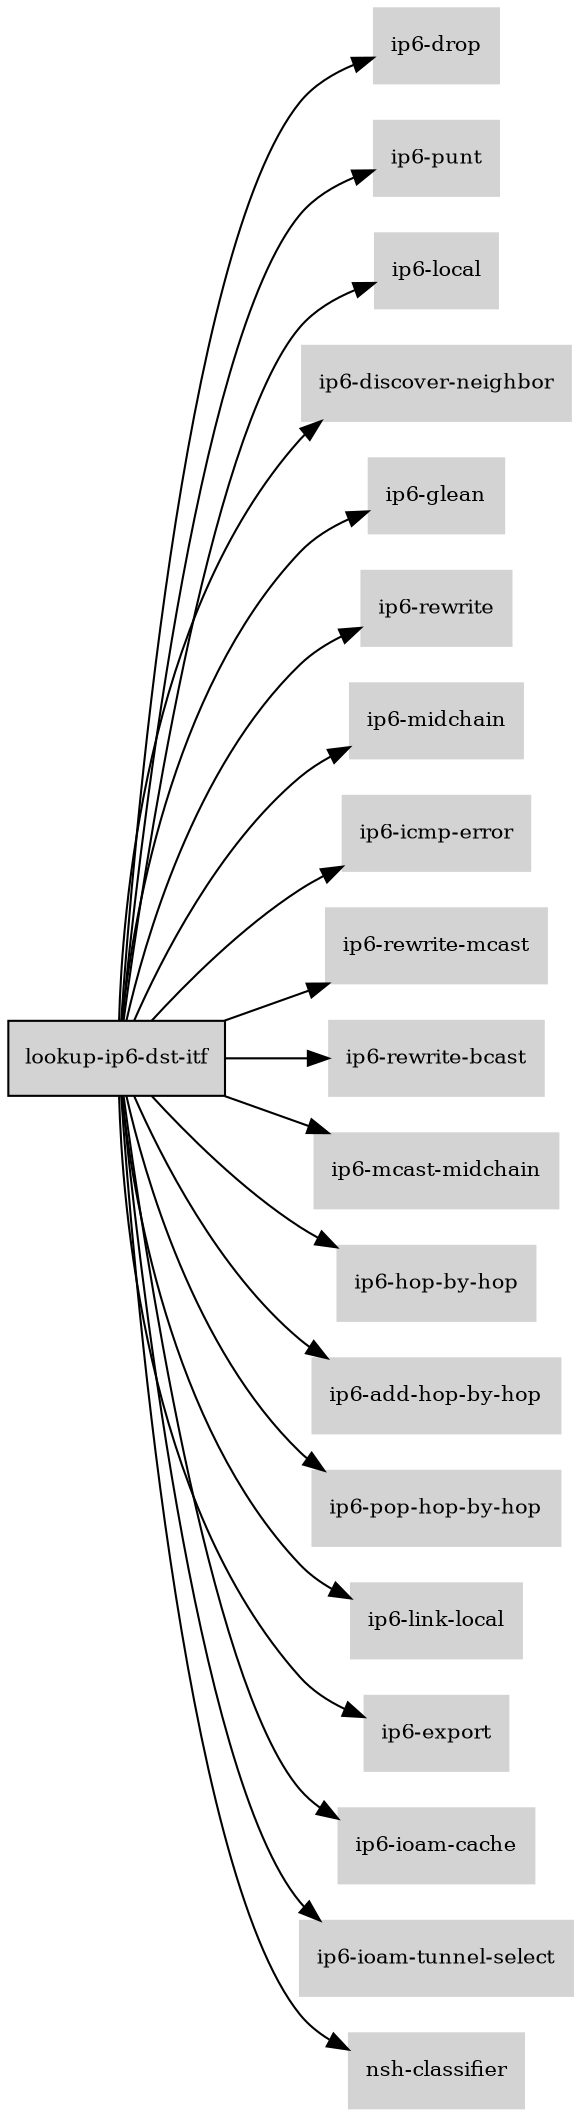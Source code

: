 digraph "lookup_ip6_dst_itf_subgraph" {
  rankdir=LR;
  node [shape=box, style=filled, fontsize=10, color=lightgray, fontcolor=black, fillcolor=lightgray];
  "lookup-ip6-dst-itf" [color=black, fontcolor=black, fillcolor=lightgray];
  edge [fontsize=8];
  "lookup-ip6-dst-itf" -> "ip6-drop";
  "lookup-ip6-dst-itf" -> "ip6-punt";
  "lookup-ip6-dst-itf" -> "ip6-local";
  "lookup-ip6-dst-itf" -> "ip6-discover-neighbor";
  "lookup-ip6-dst-itf" -> "ip6-glean";
  "lookup-ip6-dst-itf" -> "ip6-rewrite";
  "lookup-ip6-dst-itf" -> "ip6-midchain";
  "lookup-ip6-dst-itf" -> "ip6-icmp-error";
  "lookup-ip6-dst-itf" -> "ip6-rewrite-mcast";
  "lookup-ip6-dst-itf" -> "ip6-rewrite-bcast";
  "lookup-ip6-dst-itf" -> "ip6-mcast-midchain";
  "lookup-ip6-dst-itf" -> "ip6-hop-by-hop";
  "lookup-ip6-dst-itf" -> "ip6-add-hop-by-hop";
  "lookup-ip6-dst-itf" -> "ip6-pop-hop-by-hop";
  "lookup-ip6-dst-itf" -> "ip6-link-local";
  "lookup-ip6-dst-itf" -> "ip6-export";
  "lookup-ip6-dst-itf" -> "ip6-ioam-cache";
  "lookup-ip6-dst-itf" -> "ip6-ioam-tunnel-select";
  "lookup-ip6-dst-itf" -> "nsh-classifier";
}
